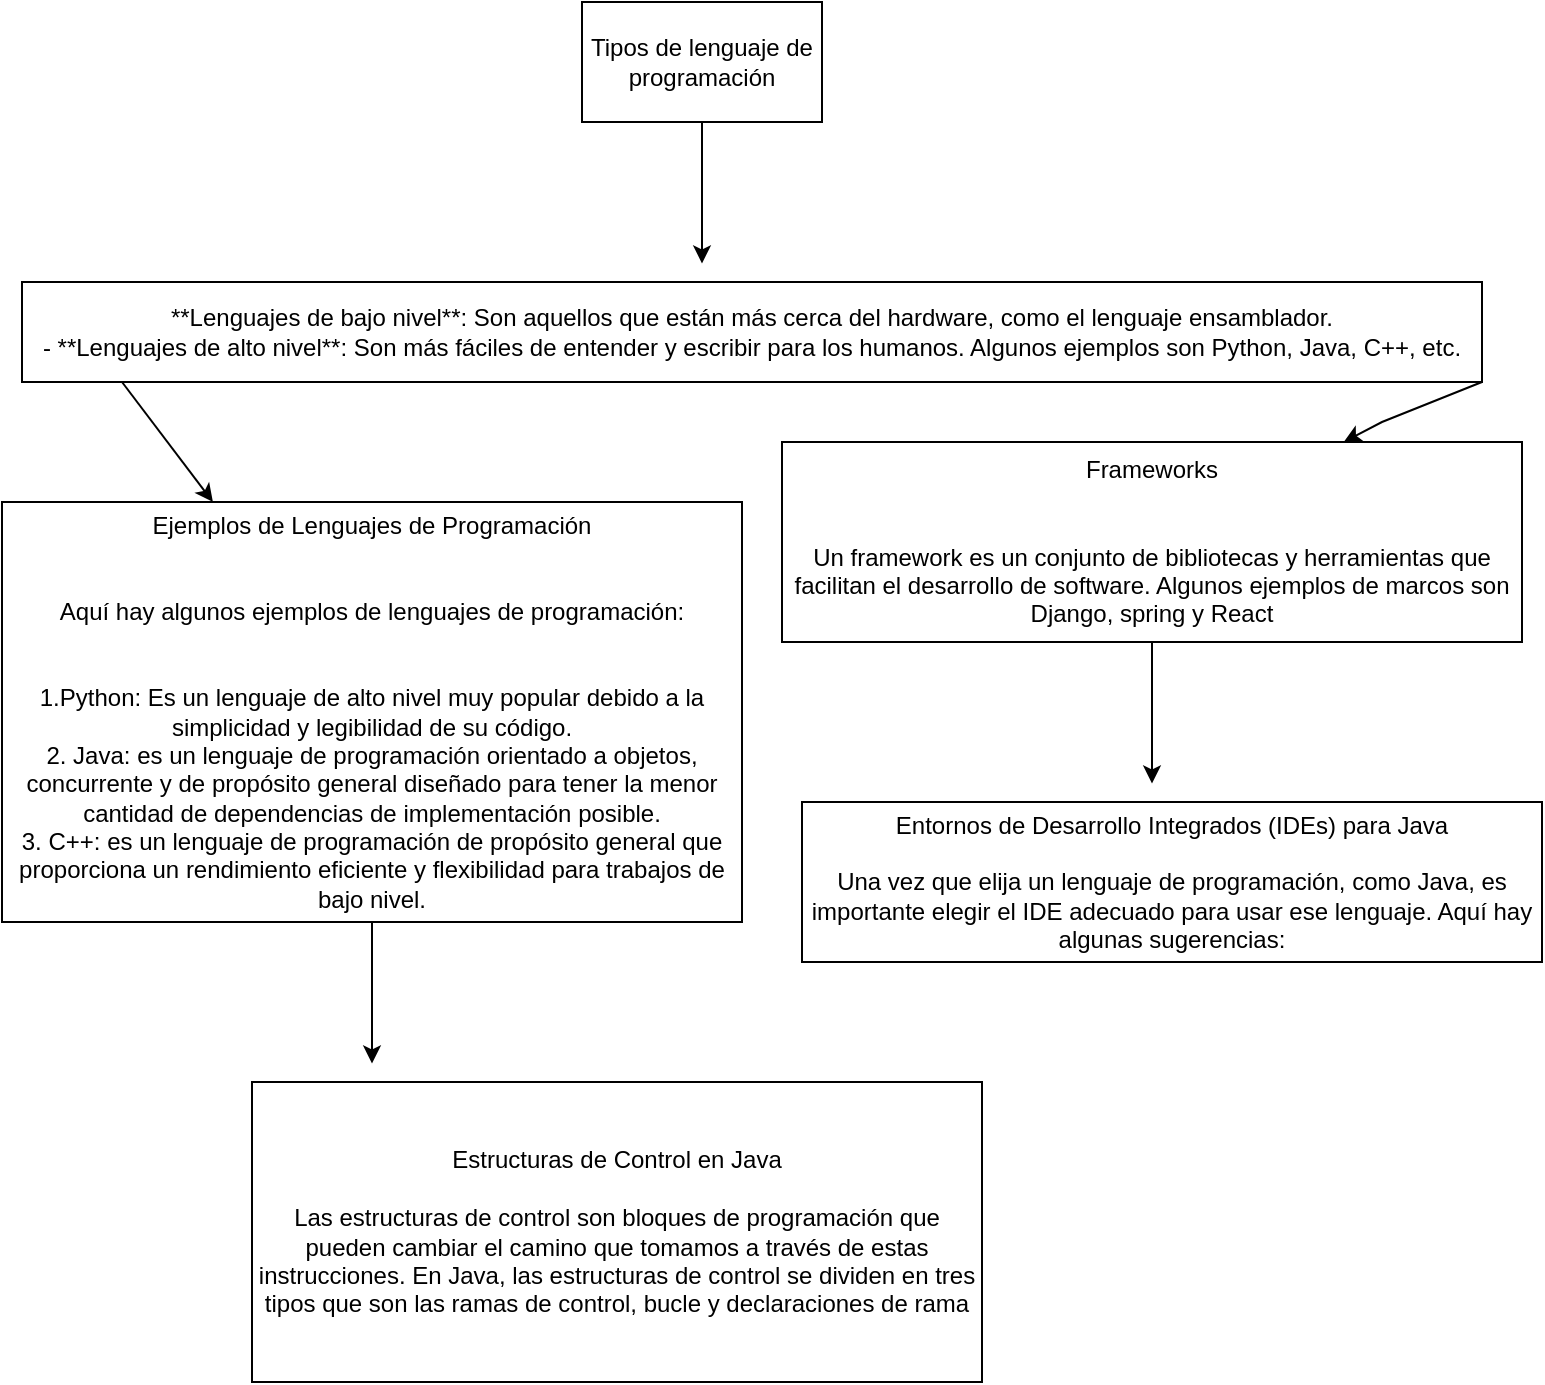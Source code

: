 <mxfile version="24.0.2" type="github">
  <diagram id="C5RBs43oDa-KdzZeNtuy" name="Page-1">
    <mxGraphModel dx="880" dy="468" grid="1" gridSize="10" guides="1" tooltips="1" connect="1" arrows="1" fold="1" page="1" pageScale="1" pageWidth="827" pageHeight="1169" math="0" shadow="0">
      <root>
        <mxCell id="WIyWlLk6GJQsqaUBKTNV-0" />
        <mxCell id="WIyWlLk6GJQsqaUBKTNV-1" parent="WIyWlLk6GJQsqaUBKTNV-0" />
        <mxCell id="i0b4EtwNADjws_sT7QJc-0" value="Tipos de lenguaje de programación" style="rounded=0;whiteSpace=wrap;html=1;" vertex="1" parent="WIyWlLk6GJQsqaUBKTNV-1">
          <mxGeometry x="310" y="60" width="120" height="60" as="geometry" />
        </mxCell>
        <mxCell id="i0b4EtwNADjws_sT7QJc-2" value="" style="endArrow=classic;html=1;rounded=0;" edge="1" parent="WIyWlLk6GJQsqaUBKTNV-1" source="i0b4EtwNADjws_sT7QJc-0">
          <mxGeometry width="50" height="50" relative="1" as="geometry">
            <mxPoint x="370" y="170" as="sourcePoint" />
            <mxPoint x="370" y="190.711" as="targetPoint" />
          </mxGeometry>
        </mxCell>
        <mxCell id="i0b4EtwNADjws_sT7QJc-3" value="&lt;div&gt;**Lenguajes de bajo nivel**: Son aquellos que están más cerca del hardware, como el lenguaje ensamblador.&lt;/div&gt;&lt;div&gt;- **Lenguajes de alto nivel**: Son más fáciles de entender y escribir para los humanos. Algunos ejemplos son Python, Java, C++, etc.&lt;/div&gt;" style="rounded=0;whiteSpace=wrap;html=1;" vertex="1" parent="WIyWlLk6GJQsqaUBKTNV-1">
          <mxGeometry x="30" y="200" width="730" height="50" as="geometry" />
        </mxCell>
        <mxCell id="i0b4EtwNADjws_sT7QJc-4" value="" style="endArrow=classic;html=1;rounded=0;" edge="1" parent="WIyWlLk6GJQsqaUBKTNV-1" target="i0b4EtwNADjws_sT7QJc-5">
          <mxGeometry width="50" height="50" relative="1" as="geometry">
            <mxPoint x="80" y="250" as="sourcePoint" />
            <mxPoint x="80" y="330" as="targetPoint" />
          </mxGeometry>
        </mxCell>
        <mxCell id="i0b4EtwNADjws_sT7QJc-5" value="Ejemplos de Lenguajes de Programación&#xa;&#xa;&#xa;Aquí hay algunos ejemplos de lenguajes de programación:&#xa;&#xa;&#xa;1.Python: Es un lenguaje de alto nivel muy popular debido a la simplicidad y legibilidad de su código.&#xa;2. Java: es un lenguaje de programación orientado a objetos, concurrente y de propósito general diseñado para tener la menor cantidad de dependencias de implementación posible.&#xa;3. C++: es un lenguaje de programación de propósito general que proporciona un rendimiento eficiente y flexibilidad para trabajos de bajo nivel." style="rounded=0;whiteSpace=wrap;html=1;" vertex="1" parent="WIyWlLk6GJQsqaUBKTNV-1">
          <mxGeometry x="20" y="310" width="370" height="210" as="geometry" />
        </mxCell>
        <mxCell id="i0b4EtwNADjws_sT7QJc-6" value="" style="endArrow=classic;html=1;rounded=0;exitX=1;exitY=1;exitDx=0;exitDy=0;" edge="1" parent="WIyWlLk6GJQsqaUBKTNV-1" source="i0b4EtwNADjws_sT7QJc-3" target="i0b4EtwNADjws_sT7QJc-7">
          <mxGeometry width="50" height="50" relative="1" as="geometry">
            <mxPoint x="560" y="300" as="sourcePoint" />
            <mxPoint x="720" y="310" as="targetPoint" />
            <Array as="points">
              <mxPoint x="710" y="270" />
            </Array>
          </mxGeometry>
        </mxCell>
        <mxCell id="i0b4EtwNADjws_sT7QJc-7" value="Frameworks&#xa;&#xa;&#xa;Un framework es un conjunto de bibliotecas y herramientas que facilitan el desarrollo de software. Algunos ejemplos de marcos son Django, spring y React" style="rounded=0;whiteSpace=wrap;html=1;" vertex="1" parent="WIyWlLk6GJQsqaUBKTNV-1">
          <mxGeometry x="410" y="280" width="370" height="100" as="geometry" />
        </mxCell>
        <mxCell id="i0b4EtwNADjws_sT7QJc-9" value="" style="endArrow=classic;html=1;rounded=0;" edge="1" parent="WIyWlLk6GJQsqaUBKTNV-1" source="i0b4EtwNADjws_sT7QJc-7">
          <mxGeometry width="50" height="50" relative="1" as="geometry">
            <mxPoint x="595" y="430" as="sourcePoint" />
            <mxPoint x="595" y="450.711" as="targetPoint" />
          </mxGeometry>
        </mxCell>
        <mxCell id="i0b4EtwNADjws_sT7QJc-11" value="&lt;div&gt;Entornos de Desarrollo Integrados (IDEs) para Java&lt;/div&gt;&lt;div&gt;&lt;br&gt;&lt;/div&gt;&lt;div&gt;Una vez que elija un lenguaje de programación, como Java, es importante elegir el IDE adecuado para usar ese lenguaje. Aquí hay algunas sugerencias:&lt;/div&gt;" style="rounded=0;whiteSpace=wrap;html=1;" vertex="1" parent="WIyWlLk6GJQsqaUBKTNV-1">
          <mxGeometry x="420" y="460" width="370" height="80" as="geometry" />
        </mxCell>
        <mxCell id="i0b4EtwNADjws_sT7QJc-13" value="" style="endArrow=classic;html=1;rounded=0;" edge="1" parent="WIyWlLk6GJQsqaUBKTNV-1" source="i0b4EtwNADjws_sT7QJc-5">
          <mxGeometry width="50" height="50" relative="1" as="geometry">
            <mxPoint x="205" y="570" as="sourcePoint" />
            <mxPoint x="205" y="590.711" as="targetPoint" />
          </mxGeometry>
        </mxCell>
        <mxCell id="i0b4EtwNADjws_sT7QJc-14" value="&lt;div&gt;Estructuras de Control en Java&lt;/div&gt;&lt;div&gt;&lt;br&gt;&lt;/div&gt;&lt;div&gt;Las estructuras de control son bloques de programación que pueden cambiar el camino que tomamos a través de estas instrucciones. En Java, las estructuras de control se dividen en tres tipos que son las ramas de control, bucle y declaraciones de rama&lt;/div&gt;" style="rounded=0;whiteSpace=wrap;html=1;" vertex="1" parent="WIyWlLk6GJQsqaUBKTNV-1">
          <mxGeometry x="145" y="600" width="365" height="150" as="geometry" />
        </mxCell>
      </root>
    </mxGraphModel>
  </diagram>
</mxfile>
